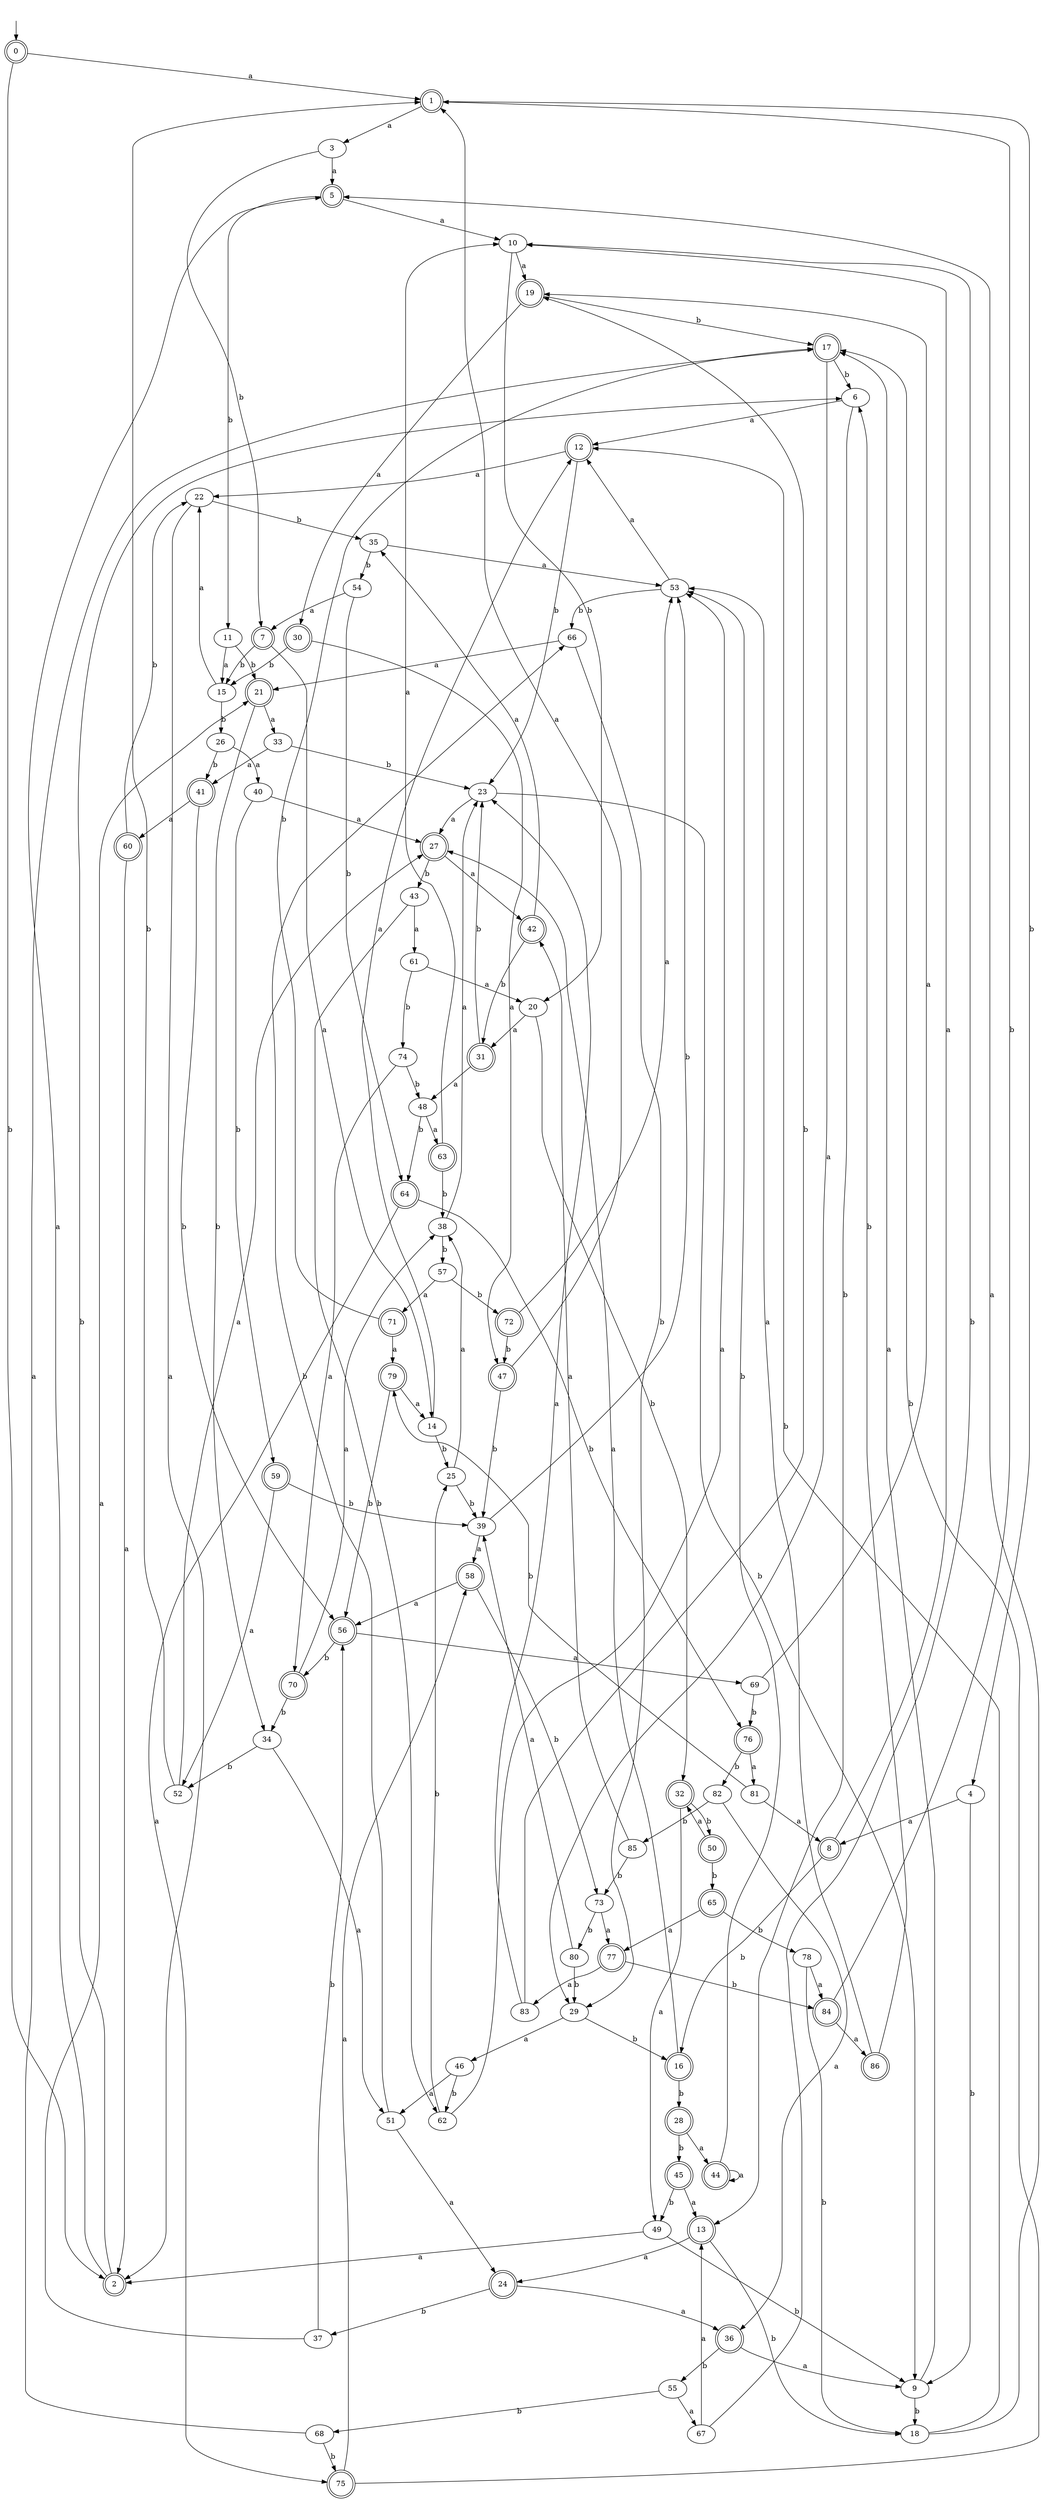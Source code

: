 digraph RandomDFA {
  __start0 [label="", shape=none];
  __start0 -> 0 [label=""];
  0 [shape=circle] [shape=doublecircle]
  0 -> 1 [label="a"]
  0 -> 2 [label="b"]
  1 [shape=doublecircle]
  1 -> 3 [label="a"]
  1 -> 4 [label="b"]
  2 [shape=doublecircle]
  2 -> 5 [label="a"]
  2 -> 6 [label="b"]
  3
  3 -> 5 [label="a"]
  3 -> 7 [label="b"]
  4
  4 -> 8 [label="a"]
  4 -> 9 [label="b"]
  5 [shape=doublecircle]
  5 -> 10 [label="a"]
  5 -> 11 [label="b"]
  6
  6 -> 12 [label="a"]
  6 -> 13 [label="b"]
  7 [shape=doublecircle]
  7 -> 14 [label="a"]
  7 -> 15 [label="b"]
  8 [shape=doublecircle]
  8 -> 10 [label="a"]
  8 -> 16 [label="b"]
  9
  9 -> 17 [label="a"]
  9 -> 18 [label="b"]
  10
  10 -> 19 [label="a"]
  10 -> 20 [label="b"]
  11
  11 -> 15 [label="a"]
  11 -> 21 [label="b"]
  12 [shape=doublecircle]
  12 -> 22 [label="a"]
  12 -> 23 [label="b"]
  13 [shape=doublecircle]
  13 -> 24 [label="a"]
  13 -> 18 [label="b"]
  14
  14 -> 12 [label="a"]
  14 -> 25 [label="b"]
  15
  15 -> 22 [label="a"]
  15 -> 26 [label="b"]
  16 [shape=doublecircle]
  16 -> 27 [label="a"]
  16 -> 28 [label="b"]
  17 [shape=doublecircle]
  17 -> 29 [label="a"]
  17 -> 6 [label="b"]
  18
  18 -> 5 [label="a"]
  18 -> 12 [label="b"]
  19 [shape=doublecircle]
  19 -> 30 [label="a"]
  19 -> 17 [label="b"]
  20
  20 -> 31 [label="a"]
  20 -> 32 [label="b"]
  21 [shape=doublecircle]
  21 -> 33 [label="a"]
  21 -> 34 [label="b"]
  22
  22 -> 2 [label="a"]
  22 -> 35 [label="b"]
  23
  23 -> 27 [label="a"]
  23 -> 9 [label="b"]
  24 [shape=doublecircle]
  24 -> 36 [label="a"]
  24 -> 37 [label="b"]
  25
  25 -> 38 [label="a"]
  25 -> 39 [label="b"]
  26
  26 -> 40 [label="a"]
  26 -> 41 [label="b"]
  27 [shape=doublecircle]
  27 -> 42 [label="a"]
  27 -> 43 [label="b"]
  28 [shape=doublecircle]
  28 -> 44 [label="a"]
  28 -> 45 [label="b"]
  29
  29 -> 46 [label="a"]
  29 -> 16 [label="b"]
  30 [shape=doublecircle]
  30 -> 47 [label="a"]
  30 -> 15 [label="b"]
  31 [shape=doublecircle]
  31 -> 48 [label="a"]
  31 -> 23 [label="b"]
  32 [shape=doublecircle]
  32 -> 49 [label="a"]
  32 -> 50 [label="b"]
  33
  33 -> 41 [label="a"]
  33 -> 23 [label="b"]
  34
  34 -> 51 [label="a"]
  34 -> 52 [label="b"]
  35
  35 -> 53 [label="a"]
  35 -> 54 [label="b"]
  36 [shape=doublecircle]
  36 -> 9 [label="a"]
  36 -> 55 [label="b"]
  37
  37 -> 21 [label="a"]
  37 -> 56 [label="b"]
  38
  38 -> 23 [label="a"]
  38 -> 57 [label="b"]
  39
  39 -> 58 [label="a"]
  39 -> 53 [label="b"]
  40
  40 -> 27 [label="a"]
  40 -> 59 [label="b"]
  41 [shape=doublecircle]
  41 -> 60 [label="a"]
  41 -> 56 [label="b"]
  42 [shape=doublecircle]
  42 -> 35 [label="a"]
  42 -> 31 [label="b"]
  43
  43 -> 61 [label="a"]
  43 -> 62 [label="b"]
  44 [shape=doublecircle]
  44 -> 44 [label="a"]
  44 -> 53 [label="b"]
  45 [shape=doublecircle]
  45 -> 13 [label="a"]
  45 -> 49 [label="b"]
  46
  46 -> 51 [label="a"]
  46 -> 62 [label="b"]
  47 [shape=doublecircle]
  47 -> 1 [label="a"]
  47 -> 39 [label="b"]
  48
  48 -> 63 [label="a"]
  48 -> 64 [label="b"]
  49
  49 -> 2 [label="a"]
  49 -> 9 [label="b"]
  50 [shape=doublecircle]
  50 -> 32 [label="a"]
  50 -> 65 [label="b"]
  51
  51 -> 24 [label="a"]
  51 -> 66 [label="b"]
  52
  52 -> 27 [label="a"]
  52 -> 1 [label="b"]
  53
  53 -> 12 [label="a"]
  53 -> 66 [label="b"]
  54
  54 -> 7 [label="a"]
  54 -> 64 [label="b"]
  55
  55 -> 67 [label="a"]
  55 -> 68 [label="b"]
  56 [shape=doublecircle]
  56 -> 69 [label="a"]
  56 -> 70 [label="b"]
  57
  57 -> 71 [label="a"]
  57 -> 72 [label="b"]
  58 [shape=doublecircle]
  58 -> 56 [label="a"]
  58 -> 73 [label="b"]
  59 [shape=doublecircle]
  59 -> 52 [label="a"]
  59 -> 39 [label="b"]
  60 [shape=doublecircle]
  60 -> 2 [label="a"]
  60 -> 22 [label="b"]
  61
  61 -> 20 [label="a"]
  61 -> 74 [label="b"]
  62
  62 -> 53 [label="a"]
  62 -> 25 [label="b"]
  63 [shape=doublecircle]
  63 -> 10 [label="a"]
  63 -> 38 [label="b"]
  64 [shape=doublecircle]
  64 -> 75 [label="a"]
  64 -> 76 [label="b"]
  65 [shape=doublecircle]
  65 -> 77 [label="a"]
  65 -> 78 [label="b"]
  66
  66 -> 21 [label="a"]
  66 -> 29 [label="b"]
  67
  67 -> 13 [label="a"]
  67 -> 10 [label="b"]
  68
  68 -> 17 [label="a"]
  68 -> 75 [label="b"]
  69
  69 -> 19 [label="a"]
  69 -> 76 [label="b"]
  70 [shape=doublecircle]
  70 -> 38 [label="a"]
  70 -> 34 [label="b"]
  71 [shape=doublecircle]
  71 -> 79 [label="a"]
  71 -> 17 [label="b"]
  72 [shape=doublecircle]
  72 -> 53 [label="a"]
  72 -> 47 [label="b"]
  73
  73 -> 77 [label="a"]
  73 -> 80 [label="b"]
  74
  74 -> 70 [label="a"]
  74 -> 48 [label="b"]
  75 [shape=doublecircle]
  75 -> 58 [label="a"]
  75 -> 17 [label="b"]
  76 [shape=doublecircle]
  76 -> 81 [label="a"]
  76 -> 82 [label="b"]
  77 [shape=doublecircle]
  77 -> 83 [label="a"]
  77 -> 84 [label="b"]
  78
  78 -> 84 [label="a"]
  78 -> 18 [label="b"]
  79 [shape=doublecircle]
  79 -> 14 [label="a"]
  79 -> 56 [label="b"]
  80
  80 -> 39 [label="a"]
  80 -> 29 [label="b"]
  81
  81 -> 8 [label="a"]
  81 -> 79 [label="b"]
  82
  82 -> 36 [label="a"]
  82 -> 85 [label="b"]
  83
  83 -> 23 [label="a"]
  83 -> 19 [label="b"]
  84 [shape=doublecircle]
  84 -> 86 [label="a"]
  84 -> 1 [label="b"]
  85
  85 -> 42 [label="a"]
  85 -> 73 [label="b"]
  86 [shape=doublecircle]
  86 -> 53 [label="a"]
  86 -> 6 [label="b"]
}
